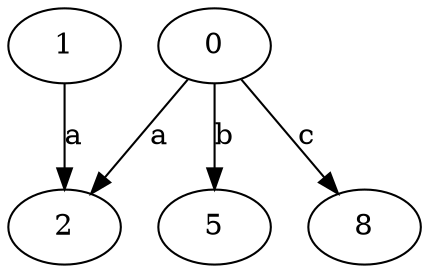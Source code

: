 strict digraph  {
1;
2;
0;
5;
8;
1 -> 2  [label=a];
0 -> 2  [label=a];
0 -> 5  [label=b];
0 -> 8  [label=c];
}
